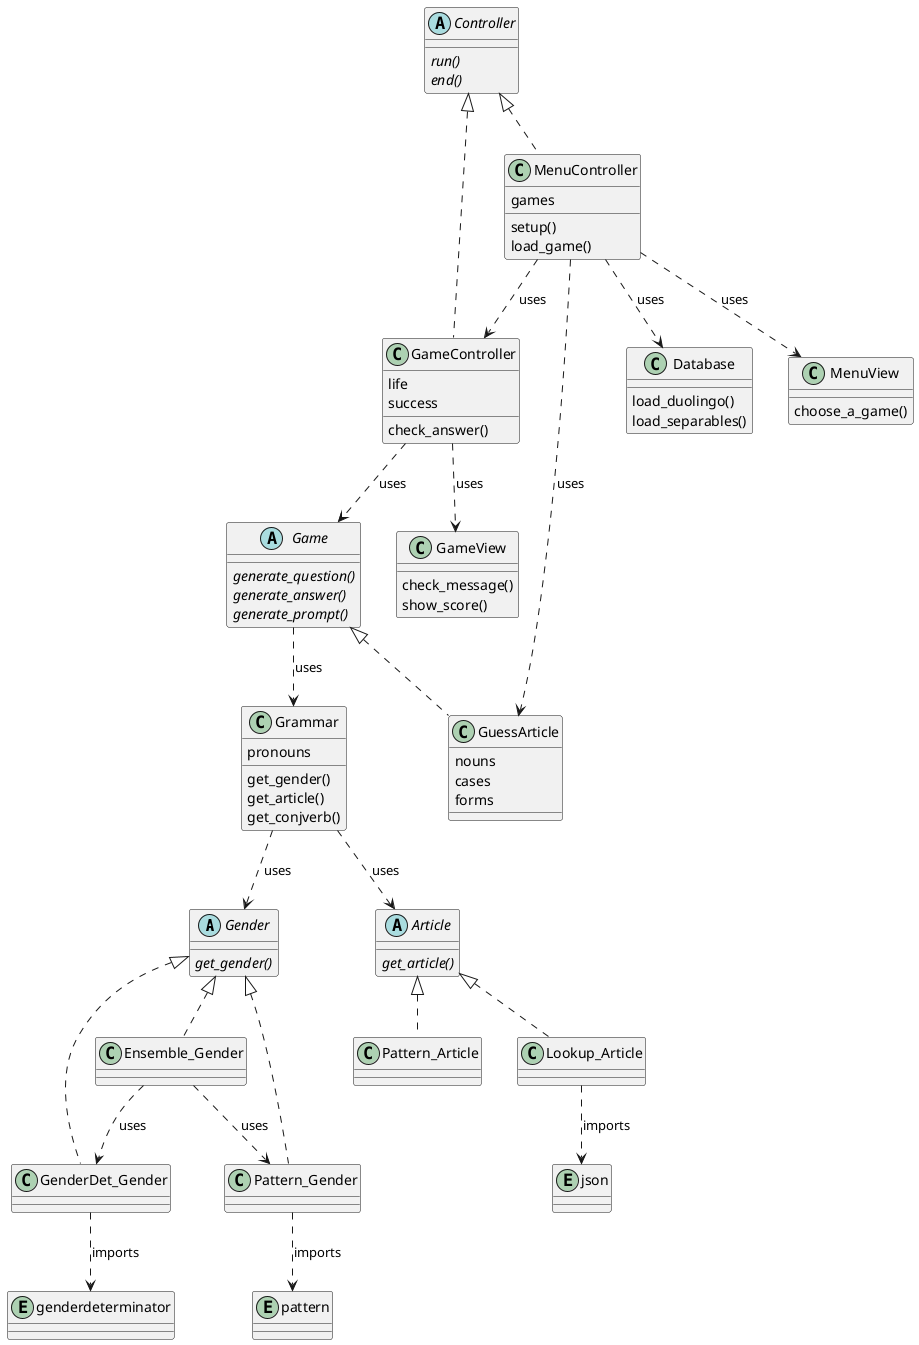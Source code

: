 @startuml German Games

'classes
abstract class Gender {
    {abstract} get_gender()
}
class GenderDet_Gender
class Pattern_Gender
class Ensemble_Gender

abstract class Article {
    {abstract} get_article()
}
class Pattern_Article
class Lookup_Article

class Grammar {
    pronouns
    get_gender()
    get_article()
    get_conjverb()
}
class Database {
    load_duolingo()
    load_separables()
}

abstract class Controller {
    {abstract} run()
    {abstract} end()
}
class GameController {
    life
    success
    check_answer()
}
class MenuController {
    games
    setup()
    load_game()
}

abstract class Game{
    {abstract} generate_question()
    {abstract} generate_answer()
    {abstract} generate_prompt()
}
class GuessArticle {
    nouns
    cases
    forms
}

class MenuView {
    choose_a_game()
}
class GameView {
    check_message()
    show_score()
}

'libraries
entity genderdeterminator
entity pattern
entity json

' dependencies
Grammar ..> Gender: uses
Grammar ..> Article: uses

Ensemble_Gender ..> GenderDet_Gender: uses
Ensemble_Gender ..> Pattern_Gender: uses

Game ..> Grammar: uses

GameController ..> Game: uses
GameController ..> GameView: uses

MenuController ..> MenuView: uses
MenuController ..> Database: uses
MenuController ..> GuessArticle: uses
MenuController ..> GameController: uses

' implementations
Gender <|.. GenderDet_Gender
Gender <|.. Pattern_Gender
Gender <|.. Ensemble_Gender

Article <|.. Pattern_Article
Article <|.. Lookup_Article

Controller <|.. GameController
Controller <|.. MenuController 

Game <|.. GuessArticle

' libraries
GenderDet_Gender ..> genderdeterminator: imports
Pattern_Gender ..> pattern: imports
Lookup_Article ..> json: imports

@enduml